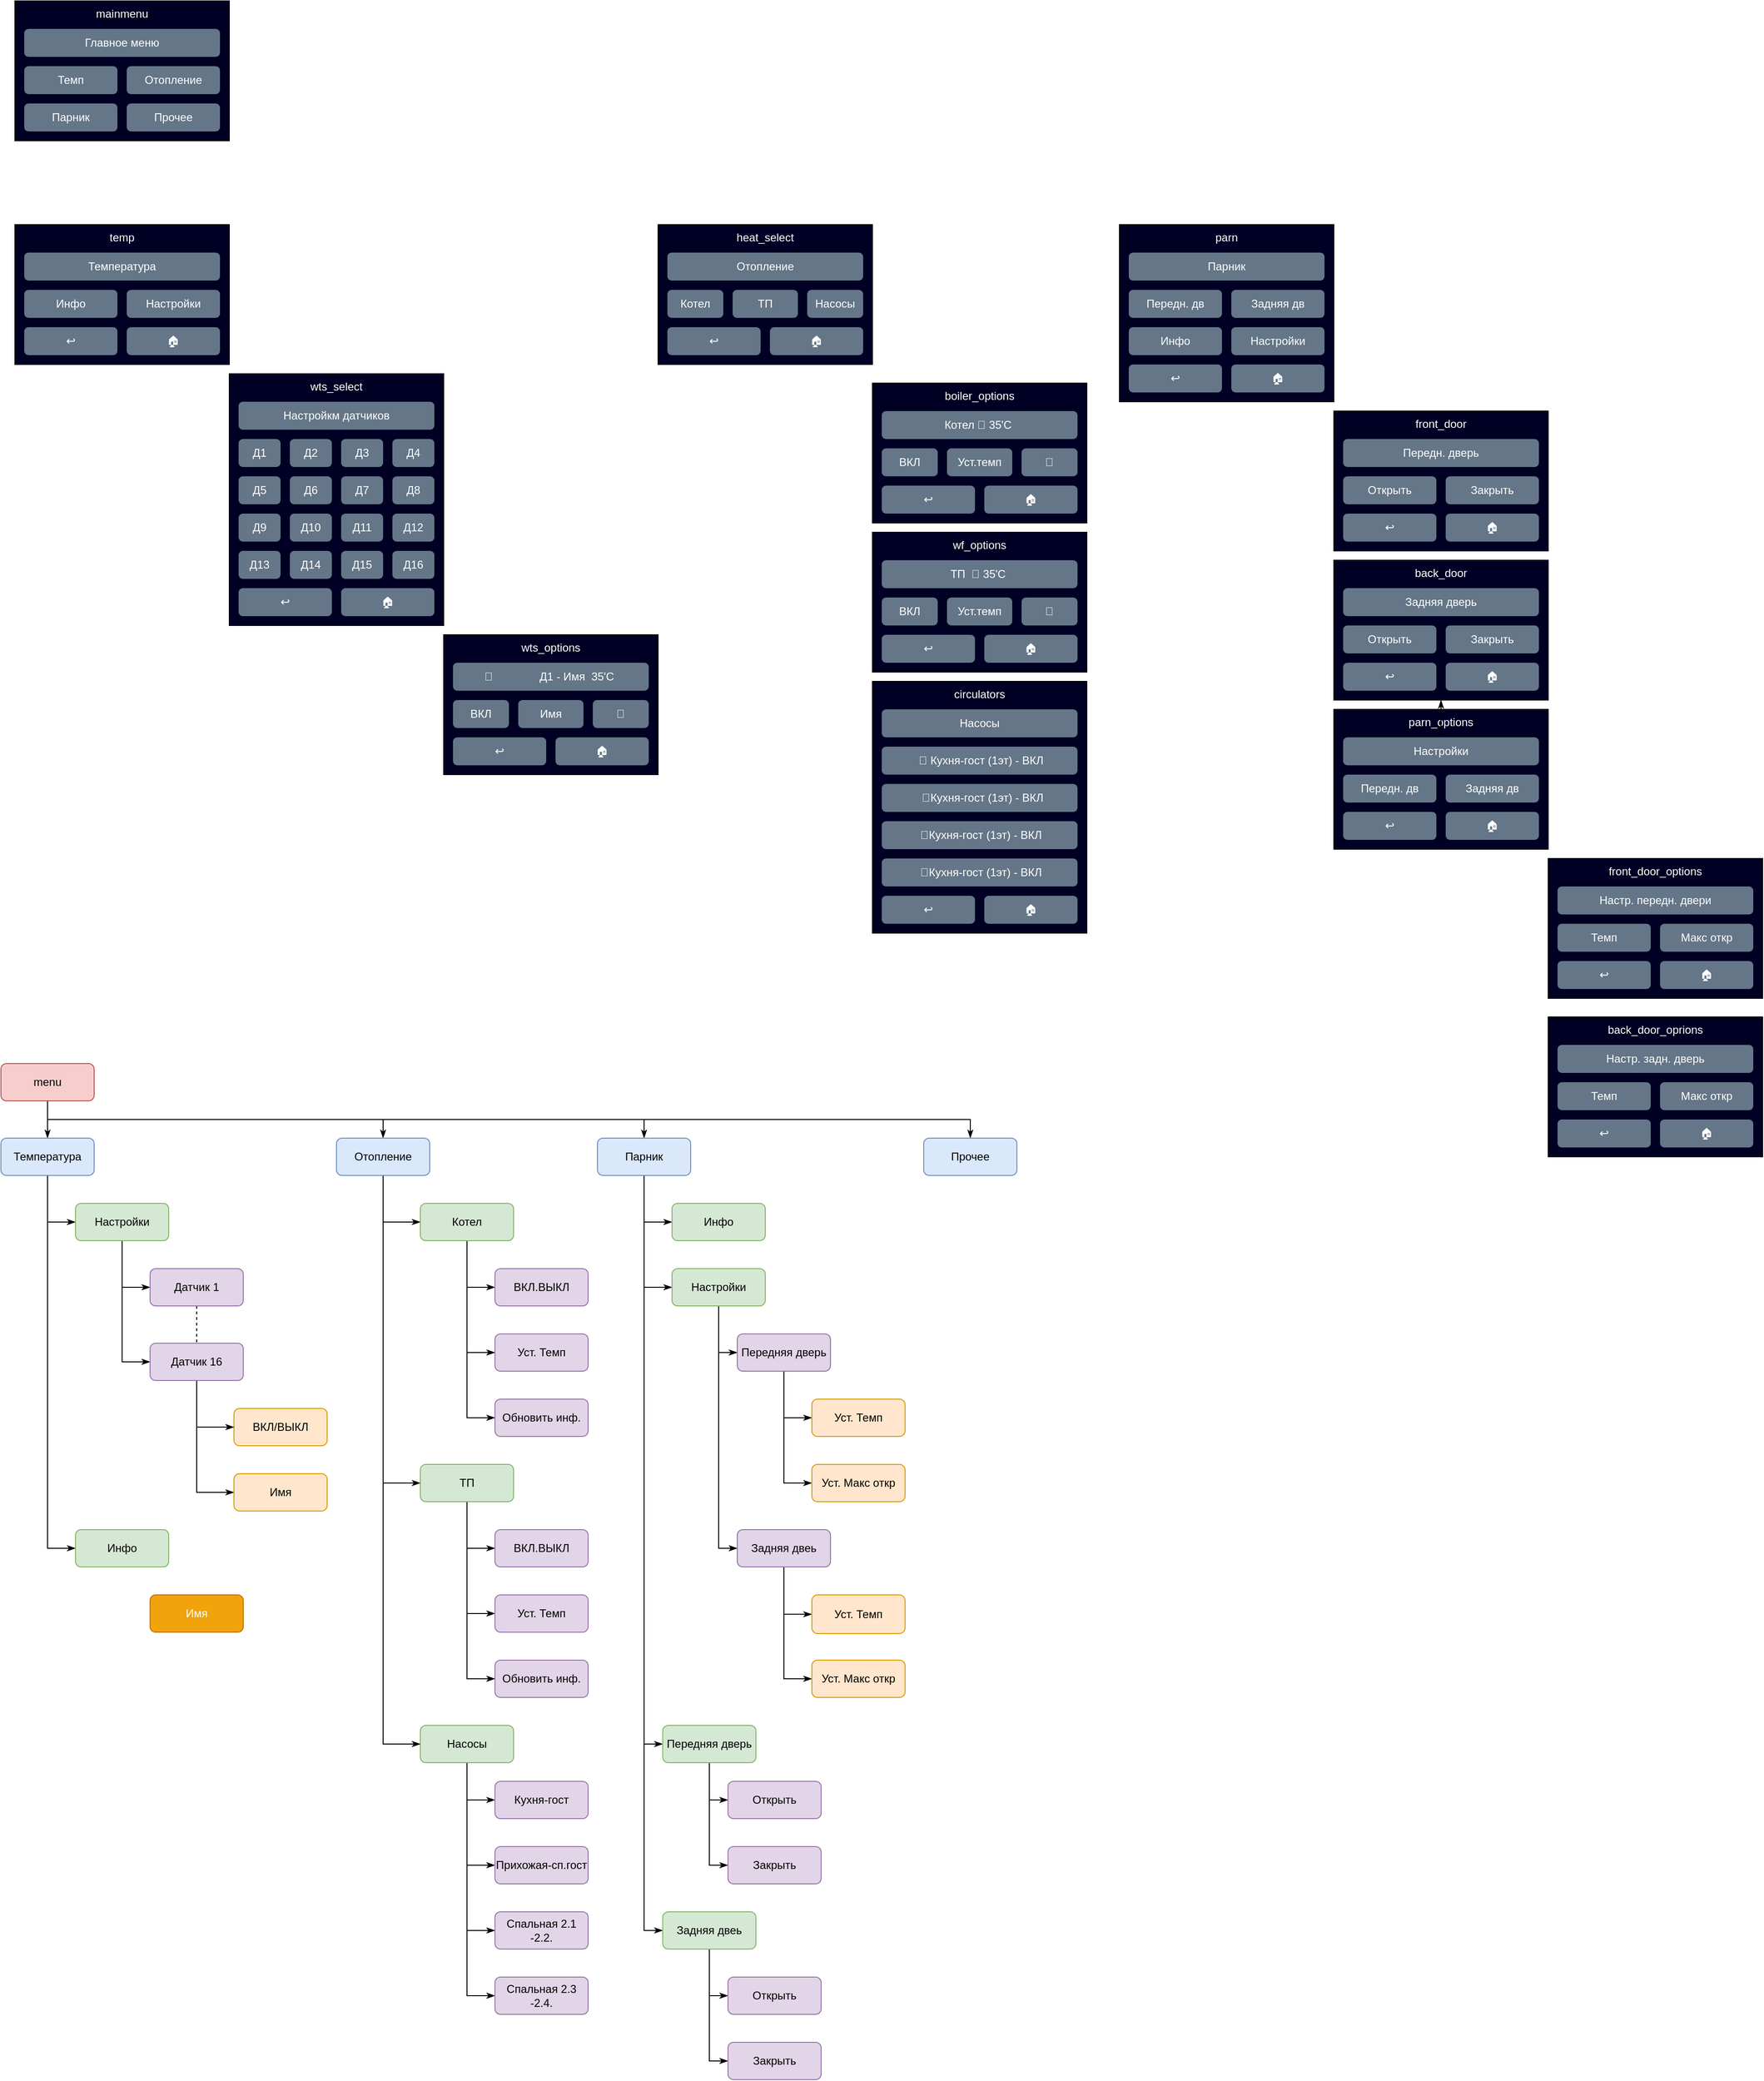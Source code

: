 <mxfile version="13.0.1" type="device"><diagram name="Page-1" id="97916047-d0de-89f5-080d-49f4d83e522f"><mxGraphModel dx="1480" dy="2102.5" grid="1" gridSize="10" guides="1" tooltips="1" connect="1" arrows="1" fold="1" page="1" pageScale="1.5" pageWidth="1169" pageHeight="827" background="#ffffff" math="0" shadow="0"><root><mxCell id="0"/><mxCell id="1" parent="0"/><mxCell id="YBUDgxAHhzLbTNkD627H-120" value="circulators" style="rounded=0;whiteSpace=wrap;html=1;shadow=0;comic=0;fillColor=#000024;fontColor=#FFFFFF;verticalAlign=top;" vertex="1" parent="1"><mxGeometry x="985" y="-390" width="230" height="270" as="geometry"/></mxCell><mxCell id="YBUDgxAHhzLbTNkD627H-204" style="edgeStyle=orthogonalEdgeStyle;rounded=0;orthogonalLoop=1;jettySize=auto;html=1;entryX=0.5;entryY=0;entryDx=0;entryDy=0;endArrow=classicThin;endFill=1;" edge="1" parent="1" source="YBUDgxAHhzLbTNkD627H-55" target="YBUDgxAHhzLbTNkD627H-56"><mxGeometry relative="1" as="geometry"/></mxCell><mxCell id="YBUDgxAHhzLbTNkD627H-205" style="edgeStyle=orthogonalEdgeStyle;rounded=0;orthogonalLoop=1;jettySize=auto;html=1;exitX=0.5;exitY=1;exitDx=0;exitDy=0;entryX=0.5;entryY=0;entryDx=0;entryDy=0;endArrow=classicThin;endFill=1;" edge="1" parent="1" source="YBUDgxAHhzLbTNkD627H-55" target="YBUDgxAHhzLbTNkD627H-57"><mxGeometry relative="1" as="geometry"/></mxCell><mxCell id="YBUDgxAHhzLbTNkD627H-206" style="edgeStyle=orthogonalEdgeStyle;rounded=0;orthogonalLoop=1;jettySize=auto;html=1;exitX=0.5;exitY=1;exitDx=0;exitDy=0;entryX=0.5;entryY=0;entryDx=0;entryDy=0;endArrow=classicThin;endFill=1;" edge="1" parent="1" source="YBUDgxAHhzLbTNkD627H-55" target="YBUDgxAHhzLbTNkD627H-58"><mxGeometry relative="1" as="geometry"/></mxCell><mxCell id="YBUDgxAHhzLbTNkD627H-207" style="edgeStyle=orthogonalEdgeStyle;rounded=0;orthogonalLoop=1;jettySize=auto;html=1;exitX=0.5;exitY=1;exitDx=0;exitDy=0;entryX=0.5;entryY=0;entryDx=0;entryDy=0;endArrow=classicThin;endFill=1;" edge="1" parent="1" source="YBUDgxAHhzLbTNkD627H-55" target="YBUDgxAHhzLbTNkD627H-65"><mxGeometry relative="1" as="geometry"/></mxCell><mxCell id="YBUDgxAHhzLbTNkD627H-55" value="menu" style="rounded=1;whiteSpace=wrap;html=1;fillColor=#f8cecc;strokeColor=#b85450;" vertex="1" parent="1"><mxGeometry x="50" y="20" width="100" height="40" as="geometry"/></mxCell><mxCell id="YBUDgxAHhzLbTNkD627H-208" style="edgeStyle=orthogonalEdgeStyle;rounded=0;orthogonalLoop=1;jettySize=auto;html=1;exitX=0.5;exitY=1;exitDx=0;exitDy=0;entryX=0;entryY=0.5;entryDx=0;entryDy=0;endArrow=classicThin;endFill=1;" edge="1" parent="1" source="YBUDgxAHhzLbTNkD627H-56" target="YBUDgxAHhzLbTNkD627H-60"><mxGeometry relative="1" as="geometry"/></mxCell><mxCell id="YBUDgxAHhzLbTNkD627H-209" style="edgeStyle=orthogonalEdgeStyle;rounded=0;orthogonalLoop=1;jettySize=auto;html=1;exitX=0.5;exitY=1;exitDx=0;exitDy=0;entryX=0;entryY=0.5;entryDx=0;entryDy=0;endArrow=classicThin;endFill=1;" edge="1" parent="1" source="YBUDgxAHhzLbTNkD627H-56" target="YBUDgxAHhzLbTNkD627H-97"><mxGeometry relative="1" as="geometry"/></mxCell><mxCell id="YBUDgxAHhzLbTNkD627H-56" value="Температура" style="rounded=1;whiteSpace=wrap;html=1;fillColor=#dae8fc;strokeColor=#6c8ebf;" vertex="1" parent="1"><mxGeometry x="50" y="100" width="100" height="40" as="geometry"/></mxCell><mxCell id="YBUDgxAHhzLbTNkD627H-214" style="edgeStyle=orthogonalEdgeStyle;rounded=0;orthogonalLoop=1;jettySize=auto;html=1;entryX=0;entryY=0.5;entryDx=0;entryDy=0;endArrow=classicThin;endFill=1;" edge="1" parent="1" source="YBUDgxAHhzLbTNkD627H-57" target="YBUDgxAHhzLbTNkD627H-66"><mxGeometry relative="1" as="geometry"/></mxCell><mxCell id="YBUDgxAHhzLbTNkD627H-215" style="edgeStyle=orthogonalEdgeStyle;rounded=0;orthogonalLoop=1;jettySize=auto;html=1;exitX=0.5;exitY=1;exitDx=0;exitDy=0;entryX=0;entryY=0.5;entryDx=0;entryDy=0;endArrow=classicThin;endFill=1;" edge="1" parent="1" source="YBUDgxAHhzLbTNkD627H-57" target="YBUDgxAHhzLbTNkD627H-67"><mxGeometry relative="1" as="geometry"/></mxCell><mxCell id="YBUDgxAHhzLbTNkD627H-216" style="edgeStyle=orthogonalEdgeStyle;rounded=0;orthogonalLoop=1;jettySize=auto;html=1;exitX=0.5;exitY=1;exitDx=0;exitDy=0;endArrow=classicThin;endFill=1;entryX=0;entryY=0.5;entryDx=0;entryDy=0;" edge="1" parent="1" source="YBUDgxAHhzLbTNkD627H-57" target="YBUDgxAHhzLbTNkD627H-68"><mxGeometry relative="1" as="geometry"><mxPoint x="450" y="760" as="targetPoint"/></mxGeometry></mxCell><mxCell id="YBUDgxAHhzLbTNkD627H-57" value="Отопление" style="rounded=1;whiteSpace=wrap;html=1;fillColor=#dae8fc;strokeColor=#6c8ebf;" vertex="1" parent="1"><mxGeometry x="410" y="100" width="100" height="40" as="geometry"/></mxCell><mxCell id="YBUDgxAHhzLbTNkD627H-228" style="edgeStyle=orthogonalEdgeStyle;rounded=0;orthogonalLoop=1;jettySize=auto;html=1;exitX=0.5;exitY=1;exitDx=0;exitDy=0;entryX=0;entryY=0.5;entryDx=0;entryDy=0;endArrow=classicThin;endFill=1;" edge="1" parent="1" source="YBUDgxAHhzLbTNkD627H-58" target="YBUDgxAHhzLbTNkD627H-72"><mxGeometry relative="1" as="geometry"/></mxCell><mxCell id="YBUDgxAHhzLbTNkD627H-229" style="edgeStyle=orthogonalEdgeStyle;rounded=0;orthogonalLoop=1;jettySize=auto;html=1;exitX=0.5;exitY=1;exitDx=0;exitDy=0;entryX=0;entryY=0.5;entryDx=0;entryDy=0;endArrow=classicThin;endFill=1;" edge="1" parent="1" source="YBUDgxAHhzLbTNkD627H-58" target="YBUDgxAHhzLbTNkD627H-71"><mxGeometry relative="1" as="geometry"/></mxCell><mxCell id="YBUDgxAHhzLbTNkD627H-230" style="edgeStyle=orthogonalEdgeStyle;rounded=0;orthogonalLoop=1;jettySize=auto;html=1;exitX=0.5;exitY=1;exitDx=0;exitDy=0;endArrow=classicThin;endFill=1;entryX=0;entryY=0.5;entryDx=0;entryDy=0;" edge="1" parent="1" source="YBUDgxAHhzLbTNkD627H-58" target="YBUDgxAHhzLbTNkD627H-74"><mxGeometry relative="1" as="geometry"><mxPoint x="740" y="1322.5" as="targetPoint"/></mxGeometry></mxCell><mxCell id="YBUDgxAHhzLbTNkD627H-231" style="edgeStyle=orthogonalEdgeStyle;rounded=0;orthogonalLoop=1;jettySize=auto;html=1;exitX=0.5;exitY=1;exitDx=0;exitDy=0;entryX=0;entryY=0.5;entryDx=0;entryDy=0;endArrow=classicThin;endFill=1;" edge="1" parent="1" source="YBUDgxAHhzLbTNkD627H-58" target="YBUDgxAHhzLbTNkD627H-73"><mxGeometry relative="1" as="geometry"/></mxCell><mxCell id="YBUDgxAHhzLbTNkD627H-58" value="Парник" style="rounded=1;whiteSpace=wrap;html=1;fillColor=#dae8fc;strokeColor=#6c8ebf;" vertex="1" parent="1"><mxGeometry x="690" y="100" width="100" height="40" as="geometry"/></mxCell><mxCell id="YBUDgxAHhzLbTNkD627H-210" style="edgeStyle=orthogonalEdgeStyle;rounded=0;orthogonalLoop=1;jettySize=auto;html=1;exitX=0.5;exitY=1;exitDx=0;exitDy=0;entryX=0;entryY=0.5;entryDx=0;entryDy=0;endArrow=classicThin;endFill=1;" edge="1" parent="1" source="YBUDgxAHhzLbTNkD627H-60" target="YBUDgxAHhzLbTNkD627H-79"><mxGeometry relative="1" as="geometry"/></mxCell><mxCell id="YBUDgxAHhzLbTNkD627H-211" style="edgeStyle=orthogonalEdgeStyle;rounded=0;orthogonalLoop=1;jettySize=auto;html=1;exitX=0.5;exitY=1;exitDx=0;exitDy=0;entryX=0;entryY=0.5;entryDx=0;entryDy=0;endArrow=classicThin;endFill=1;" edge="1" parent="1" source="YBUDgxAHhzLbTNkD627H-60" target="YBUDgxAHhzLbTNkD627H-80"><mxGeometry relative="1" as="geometry"/></mxCell><mxCell id="YBUDgxAHhzLbTNkD627H-60" value="Настройки" style="rounded=1;whiteSpace=wrap;html=1;fillColor=#d5e8d4;strokeColor=#82b366;" vertex="1" parent="1"><mxGeometry x="130" y="170" width="100" height="40" as="geometry"/></mxCell><mxCell id="YBUDgxAHhzLbTNkD627H-65" value="Прочее" style="rounded=1;whiteSpace=wrap;html=1;fillColor=#dae8fc;strokeColor=#6c8ebf;" vertex="1" parent="1"><mxGeometry x="1040" y="100" width="100" height="40" as="geometry"/></mxCell><mxCell id="YBUDgxAHhzLbTNkD627H-217" style="edgeStyle=orthogonalEdgeStyle;rounded=0;orthogonalLoop=1;jettySize=auto;html=1;exitX=0.5;exitY=1;exitDx=0;exitDy=0;entryX=0;entryY=0.5;entryDx=0;entryDy=0;endArrow=classicThin;endFill=1;" edge="1" parent="1" source="YBUDgxAHhzLbTNkD627H-66" target="YBUDgxAHhzLbTNkD627H-84"><mxGeometry relative="1" as="geometry"/></mxCell><mxCell id="YBUDgxAHhzLbTNkD627H-219" style="edgeStyle=orthogonalEdgeStyle;rounded=0;orthogonalLoop=1;jettySize=auto;html=1;exitX=0.5;exitY=1;exitDx=0;exitDy=0;entryX=0;entryY=0.5;entryDx=0;entryDy=0;endArrow=classicThin;endFill=1;" edge="1" parent="1" source="YBUDgxAHhzLbTNkD627H-66" target="YBUDgxAHhzLbTNkD627H-85"><mxGeometry relative="1" as="geometry"/></mxCell><mxCell id="YBUDgxAHhzLbTNkD627H-220" style="edgeStyle=orthogonalEdgeStyle;rounded=0;orthogonalLoop=1;jettySize=auto;html=1;exitX=0.5;exitY=1;exitDx=0;exitDy=0;entryX=0;entryY=0.5;entryDx=0;entryDy=0;endArrow=classicThin;endFill=1;" edge="1" parent="1" source="YBUDgxAHhzLbTNkD627H-66" target="YBUDgxAHhzLbTNkD627H-86"><mxGeometry relative="1" as="geometry"/></mxCell><mxCell id="YBUDgxAHhzLbTNkD627H-66" value="Котел" style="rounded=1;whiteSpace=wrap;html=1;fillColor=#d5e8d4;strokeColor=#82b366;" vertex="1" parent="1"><mxGeometry x="500" y="170" width="100" height="40" as="geometry"/></mxCell><mxCell id="YBUDgxAHhzLbTNkD627H-221" style="edgeStyle=orthogonalEdgeStyle;rounded=0;orthogonalLoop=1;jettySize=auto;html=1;exitX=0.5;exitY=1;exitDx=0;exitDy=0;entryX=0;entryY=0.5;entryDx=0;entryDy=0;endArrow=classicThin;endFill=1;" edge="1" parent="1" source="YBUDgxAHhzLbTNkD627H-67" target="YBUDgxAHhzLbTNkD627H-100"><mxGeometry relative="1" as="geometry"/></mxCell><mxCell id="YBUDgxAHhzLbTNkD627H-222" style="edgeStyle=orthogonalEdgeStyle;rounded=0;orthogonalLoop=1;jettySize=auto;html=1;exitX=0.5;exitY=1;exitDx=0;exitDy=0;entryX=0;entryY=0.5;entryDx=0;entryDy=0;endArrow=classicThin;endFill=1;" edge="1" parent="1" source="YBUDgxAHhzLbTNkD627H-67" target="YBUDgxAHhzLbTNkD627H-101"><mxGeometry relative="1" as="geometry"/></mxCell><mxCell id="YBUDgxAHhzLbTNkD627H-223" style="edgeStyle=orthogonalEdgeStyle;rounded=0;orthogonalLoop=1;jettySize=auto;html=1;exitX=0.5;exitY=1;exitDx=0;exitDy=0;entryX=0;entryY=0.5;entryDx=0;entryDy=0;endArrow=classicThin;endFill=1;" edge="1" parent="1" source="YBUDgxAHhzLbTNkD627H-67" target="YBUDgxAHhzLbTNkD627H-102"><mxGeometry relative="1" as="geometry"/></mxCell><mxCell id="YBUDgxAHhzLbTNkD627H-67" value="ТП" style="rounded=1;whiteSpace=wrap;html=1;fillColor=#d5e8d4;strokeColor=#82b366;" vertex="1" parent="1"><mxGeometry x="500" y="450" width="100" height="40" as="geometry"/></mxCell><mxCell id="YBUDgxAHhzLbTNkD627H-224" style="edgeStyle=orthogonalEdgeStyle;rounded=0;orthogonalLoop=1;jettySize=auto;html=1;entryX=0;entryY=0.5;entryDx=0;entryDy=0;endArrow=classicThin;endFill=1;" edge="1" parent="1" source="YBUDgxAHhzLbTNkD627H-68" target="YBUDgxAHhzLbTNkD627H-93"><mxGeometry relative="1" as="geometry"/></mxCell><mxCell id="YBUDgxAHhzLbTNkD627H-225" style="edgeStyle=orthogonalEdgeStyle;rounded=0;orthogonalLoop=1;jettySize=auto;html=1;exitX=0.5;exitY=1;exitDx=0;exitDy=0;entryX=0;entryY=0.5;entryDx=0;entryDy=0;endArrow=classicThin;endFill=1;" edge="1" parent="1" source="YBUDgxAHhzLbTNkD627H-68" target="YBUDgxAHhzLbTNkD627H-94"><mxGeometry relative="1" as="geometry"/></mxCell><mxCell id="YBUDgxAHhzLbTNkD627H-226" style="edgeStyle=orthogonalEdgeStyle;rounded=0;orthogonalLoop=1;jettySize=auto;html=1;exitX=0.5;exitY=1;exitDx=0;exitDy=0;entryX=0;entryY=0.5;entryDx=0;entryDy=0;endArrow=classicThin;endFill=1;" edge="1" parent="1" source="YBUDgxAHhzLbTNkD627H-68" target="YBUDgxAHhzLbTNkD627H-95"><mxGeometry relative="1" as="geometry"/></mxCell><mxCell id="YBUDgxAHhzLbTNkD627H-227" style="edgeStyle=orthogonalEdgeStyle;rounded=0;orthogonalLoop=1;jettySize=auto;html=1;exitX=0.5;exitY=1;exitDx=0;exitDy=0;entryX=0;entryY=0.5;entryDx=0;entryDy=0;endArrow=classicThin;endFill=1;" edge="1" parent="1" source="YBUDgxAHhzLbTNkD627H-68" target="YBUDgxAHhzLbTNkD627H-106"><mxGeometry relative="1" as="geometry"/></mxCell><mxCell id="YBUDgxAHhzLbTNkD627H-68" value="Насосы" style="rounded=1;whiteSpace=wrap;html=1;fillColor=#d5e8d4;strokeColor=#82b366;" vertex="1" parent="1"><mxGeometry x="500" y="730" width="100" height="40" as="geometry"/></mxCell><mxCell id="YBUDgxAHhzLbTNkD627H-69" value="ВКЛ/ВЫКЛ" style="rounded=1;whiteSpace=wrap;html=1;fillColor=#ffe6cc;strokeColor=#d79b00;" vertex="1" parent="1"><mxGeometry x="300" y="390" width="100" height="40" as="geometry"/></mxCell><mxCell id="YBUDgxAHhzLbTNkD627H-232" style="edgeStyle=orthogonalEdgeStyle;rounded=0;orthogonalLoop=1;jettySize=auto;html=1;exitX=0.5;exitY=1;exitDx=0;exitDy=0;entryX=0;entryY=0.5;entryDx=0;entryDy=0;endArrow=classicThin;endFill=1;" edge="1" parent="1" source="YBUDgxAHhzLbTNkD627H-71" target="YBUDgxAHhzLbTNkD627H-197"><mxGeometry relative="1" as="geometry"/></mxCell><mxCell id="YBUDgxAHhzLbTNkD627H-233" style="edgeStyle=orthogonalEdgeStyle;rounded=0;orthogonalLoop=1;jettySize=auto;html=1;exitX=0.5;exitY=1;exitDx=0;exitDy=0;entryX=0;entryY=0.5;entryDx=0;entryDy=0;endArrow=classicThin;endFill=1;" edge="1" parent="1" source="YBUDgxAHhzLbTNkD627H-71" target="YBUDgxAHhzLbTNkD627H-198"><mxGeometry relative="1" as="geometry"/></mxCell><mxCell id="YBUDgxAHhzLbTNkD627H-71" value="Настройки" style="rounded=1;whiteSpace=wrap;html=1;strokeColor=#82b366;fillColor=#d5e8d4;" vertex="1" parent="1"><mxGeometry x="770" y="240" width="100" height="40" as="geometry"/></mxCell><mxCell id="YBUDgxAHhzLbTNkD627H-72" value="Инфо" style="rounded=1;whiteSpace=wrap;html=1;strokeColor=#82b366;fillColor=#d5e8d4;" vertex="1" parent="1"><mxGeometry x="770" y="170" width="100" height="40" as="geometry"/></mxCell><mxCell id="YBUDgxAHhzLbTNkD627H-239" style="edgeStyle=orthogonalEdgeStyle;rounded=0;orthogonalLoop=1;jettySize=auto;html=1;exitX=0.5;exitY=1;exitDx=0;exitDy=0;entryX=0;entryY=0.5;entryDx=0;entryDy=0;endArrow=classicThin;endFill=1;" edge="1" parent="1" source="YBUDgxAHhzLbTNkD627H-73" target="YBUDgxAHhzLbTNkD627H-76"><mxGeometry relative="1" as="geometry"/></mxCell><mxCell id="YBUDgxAHhzLbTNkD627H-240" style="edgeStyle=orthogonalEdgeStyle;rounded=0;orthogonalLoop=1;jettySize=auto;html=1;exitX=0.5;exitY=1;exitDx=0;exitDy=0;entryX=0;entryY=0.5;entryDx=0;entryDy=0;endArrow=classicThin;endFill=1;" edge="1" parent="1" source="YBUDgxAHhzLbTNkD627H-73" target="YBUDgxAHhzLbTNkD627H-77"><mxGeometry relative="1" as="geometry"/></mxCell><mxCell id="YBUDgxAHhzLbTNkD627H-73" value="Передняя дверь" style="rounded=1;whiteSpace=wrap;html=1;fillColor=#d5e8d4;strokeColor=#82b366;" vertex="1" parent="1"><mxGeometry x="760" y="730" width="100" height="40" as="geometry"/></mxCell><mxCell id="YBUDgxAHhzLbTNkD627H-241" style="edgeStyle=orthogonalEdgeStyle;rounded=0;orthogonalLoop=1;jettySize=auto;html=1;exitX=0.5;exitY=1;exitDx=0;exitDy=0;entryX=0;entryY=0.5;entryDx=0;entryDy=0;endArrow=classicThin;endFill=1;" edge="1" parent="1" source="YBUDgxAHhzLbTNkD627H-74" target="YBUDgxAHhzLbTNkD627H-195"><mxGeometry relative="1" as="geometry"/></mxCell><mxCell id="YBUDgxAHhzLbTNkD627H-242" style="edgeStyle=orthogonalEdgeStyle;rounded=0;orthogonalLoop=1;jettySize=auto;html=1;exitX=0.5;exitY=1;exitDx=0;exitDy=0;entryX=0;entryY=0.5;entryDx=0;entryDy=0;endArrow=classicThin;endFill=1;" edge="1" parent="1" source="YBUDgxAHhzLbTNkD627H-74" target="YBUDgxAHhzLbTNkD627H-196"><mxGeometry relative="1" as="geometry"/></mxCell><mxCell id="YBUDgxAHhzLbTNkD627H-74" value="Задняя двеь" style="rounded=1;whiteSpace=wrap;html=1;fillColor=#d5e8d4;strokeColor=#82b366;" vertex="1" parent="1"><mxGeometry x="760" y="930" width="100" height="40" as="geometry"/></mxCell><mxCell id="YBUDgxAHhzLbTNkD627H-76" value="Открыть" style="rounded=1;whiteSpace=wrap;html=1;strokeColor=#9673a6;fillColor=#e1d5e7;" vertex="1" parent="1"><mxGeometry x="830" y="790" width="100" height="40" as="geometry"/></mxCell><mxCell id="YBUDgxAHhzLbTNkD627H-77" value="Закрыть" style="rounded=1;whiteSpace=wrap;html=1;strokeColor=#9673a6;fillColor=#e1d5e7;" vertex="1" parent="1"><mxGeometry x="830" y="860" width="100" height="40" as="geometry"/></mxCell><mxCell id="YBUDgxAHhzLbTNkD627H-83" style="edgeStyle=orthogonalEdgeStyle;rounded=0;orthogonalLoop=1;jettySize=auto;html=1;entryX=0.5;entryY=0;entryDx=0;entryDy=0;endArrow=none;endFill=0;dashed=1;" edge="1" parent="1" source="YBUDgxAHhzLbTNkD627H-79" target="YBUDgxAHhzLbTNkD627H-80"><mxGeometry relative="1" as="geometry"/></mxCell><mxCell id="YBUDgxAHhzLbTNkD627H-79" value="Датчик 1" style="rounded=1;whiteSpace=wrap;html=1;fillColor=#e1d5e7;strokeColor=#9673a6;" vertex="1" parent="1"><mxGeometry x="210" y="240" width="100" height="40" as="geometry"/></mxCell><mxCell id="YBUDgxAHhzLbTNkD627H-212" style="edgeStyle=orthogonalEdgeStyle;rounded=0;orthogonalLoop=1;jettySize=auto;html=1;exitX=0.5;exitY=1;exitDx=0;exitDy=0;entryX=0;entryY=0.5;entryDx=0;entryDy=0;endArrow=classicThin;endFill=1;" edge="1" parent="1" source="YBUDgxAHhzLbTNkD627H-80" target="YBUDgxAHhzLbTNkD627H-69"><mxGeometry relative="1" as="geometry"/></mxCell><mxCell id="YBUDgxAHhzLbTNkD627H-213" style="edgeStyle=orthogonalEdgeStyle;rounded=0;orthogonalLoop=1;jettySize=auto;html=1;exitX=0.5;exitY=1;exitDx=0;exitDy=0;entryX=0;entryY=0.5;entryDx=0;entryDy=0;endArrow=classicThin;endFill=1;" edge="1" parent="1" source="YBUDgxAHhzLbTNkD627H-80" target="YBUDgxAHhzLbTNkD627H-81"><mxGeometry relative="1" as="geometry"/></mxCell><mxCell id="YBUDgxAHhzLbTNkD627H-80" value="Датчик 16" style="rounded=1;whiteSpace=wrap;html=1;fillColor=#e1d5e7;strokeColor=#9673a6;" vertex="1" parent="1"><mxGeometry x="210" y="320" width="100" height="40" as="geometry"/></mxCell><mxCell id="YBUDgxAHhzLbTNkD627H-81" value="Имя" style="rounded=1;whiteSpace=wrap;html=1;fillColor=#ffe6cc;strokeColor=#d79b00;" vertex="1" parent="1"><mxGeometry x="300" y="460" width="100" height="40" as="geometry"/></mxCell><mxCell id="YBUDgxAHhzLbTNkD627H-84" value="ВКЛ.ВЫКЛ" style="rounded=1;whiteSpace=wrap;html=1;fillColor=#e1d5e7;strokeColor=#9673a6;" vertex="1" parent="1"><mxGeometry x="580" y="240" width="100" height="40" as="geometry"/></mxCell><mxCell id="YBUDgxAHhzLbTNkD627H-85" value="Уст. Темп" style="rounded=1;whiteSpace=wrap;html=1;fillColor=#e1d5e7;strokeColor=#9673a6;" vertex="1" parent="1"><mxGeometry x="580" y="310" width="100" height="40" as="geometry"/></mxCell><mxCell id="YBUDgxAHhzLbTNkD627H-86" value="Обновить инф." style="rounded=1;whiteSpace=wrap;html=1;fillColor=#e1d5e7;strokeColor=#9673a6;" vertex="1" parent="1"><mxGeometry x="580" y="380" width="100" height="40" as="geometry"/></mxCell><mxCell id="YBUDgxAHhzLbTNkD627H-93" value="Кухня-гост" style="rounded=1;whiteSpace=wrap;html=1;fillColor=#e1d5e7;strokeColor=#9673a6;" vertex="1" parent="1"><mxGeometry x="580" y="790" width="100" height="40" as="geometry"/></mxCell><mxCell id="YBUDgxAHhzLbTNkD627H-94" value="Прихожая-сп.гост" style="rounded=1;whiteSpace=wrap;html=1;fillColor=#e1d5e7;strokeColor=#9673a6;" vertex="1" parent="1"><mxGeometry x="580" y="860" width="100" height="40" as="geometry"/></mxCell><mxCell id="YBUDgxAHhzLbTNkD627H-95" value="Спальная 2.1 -2.2." style="rounded=1;whiteSpace=wrap;html=1;fillColor=#e1d5e7;strokeColor=#9673a6;" vertex="1" parent="1"><mxGeometry x="580" y="930" width="100" height="40" as="geometry"/></mxCell><mxCell id="YBUDgxAHhzLbTNkD627H-97" value="Инфо" style="rounded=1;whiteSpace=wrap;html=1;fillColor=#d5e8d4;strokeColor=#82b366;" vertex="1" parent="1"><mxGeometry x="130" y="520" width="100" height="40" as="geometry"/></mxCell><mxCell id="YBUDgxAHhzLbTNkD627H-100" value="ВКЛ.ВЫКЛ" style="rounded=1;whiteSpace=wrap;html=1;fillColor=#e1d5e7;strokeColor=#9673a6;" vertex="1" parent="1"><mxGeometry x="580" y="520" width="100" height="40" as="geometry"/></mxCell><mxCell id="YBUDgxAHhzLbTNkD627H-101" value="Уст. Темп" style="rounded=1;whiteSpace=wrap;html=1;fillColor=#e1d5e7;strokeColor=#9673a6;" vertex="1" parent="1"><mxGeometry x="580" y="590" width="100" height="40" as="geometry"/></mxCell><mxCell id="YBUDgxAHhzLbTNkD627H-102" value="Обновить инф." style="rounded=1;whiteSpace=wrap;html=1;fillColor=#e1d5e7;strokeColor=#9673a6;" vertex="1" parent="1"><mxGeometry x="580" y="660" width="100" height="40" as="geometry"/></mxCell><mxCell id="YBUDgxAHhzLbTNkD627H-106" value="Спальная 2.3 -2.4." style="rounded=1;whiteSpace=wrap;html=1;fillColor=#e1d5e7;strokeColor=#9673a6;" vertex="1" parent="1"><mxGeometry x="580" y="1000" width="100" height="40" as="geometry"/></mxCell><mxCell id="YBUDgxAHhzLbTNkD627H-108" value="&lt;span&gt;Насосы&lt;/span&gt;" style="rounded=1;whiteSpace=wrap;html=1;fillColor=#647687;strokeColor=none;fontColor=#ffffff;" vertex="1" parent="1"><mxGeometry x="995" y="-360" width="210" height="30" as="geometry"/></mxCell><mxCell id="YBUDgxAHhzLbTNkD627H-110" value="&amp;nbsp;🛑&amp;nbsp;&lt;span&gt;Кухня-гост (1эт) - ВКЛ&lt;/span&gt;" style="rounded=1;whiteSpace=wrap;html=1;fillColor=#647687;strokeColor=none;fontColor=#ffffff;" vertex="1" parent="1"><mxGeometry x="995" y="-320" width="210" height="30" as="geometry"/></mxCell><mxCell id="YBUDgxAHhzLbTNkD627H-112" value="&lt;span&gt;&amp;nbsp;&lt;/span&gt;&amp;nbsp;🛑&lt;span&gt;Кухня-гост (1эт)&lt;/span&gt;&amp;nbsp;- ВКЛ" style="rounded=1;whiteSpace=wrap;html=1;fillColor=#647687;strokeColor=none;fontColor=#ffffff;" vertex="1" parent="1"><mxGeometry x="995" y="-280" width="210" height="30" as="geometry"/></mxCell><mxCell id="YBUDgxAHhzLbTNkD627H-113" value="&amp;nbsp;🛑&lt;span&gt;Кухня-гост (1эт)&lt;/span&gt;&amp;nbsp;- ВКЛ" style="rounded=1;whiteSpace=wrap;html=1;fillColor=#647687;strokeColor=none;fontColor=#ffffff;" vertex="1" parent="1"><mxGeometry x="995" y="-240" width="210" height="30" as="geometry"/></mxCell><mxCell id="YBUDgxAHhzLbTNkD627H-114" value="&amp;nbsp;🛑&lt;span&gt;Кухня-гост (1эт)&lt;/span&gt;&amp;nbsp;- ВКЛ" style="rounded=1;whiteSpace=wrap;html=1;fillColor=#647687;strokeColor=none;fontColor=#ffffff;" vertex="1" parent="1"><mxGeometry x="995" y="-200" width="210" height="30" as="geometry"/></mxCell><mxCell id="YBUDgxAHhzLbTNkD627H-115" value="↩️" style="rounded=1;whiteSpace=wrap;html=1;fillColor=#647687;strokeColor=none;fontColor=#ffffff;" vertex="1" parent="1"><mxGeometry x="995" y="-160" width="100" height="30" as="geometry"/></mxCell><mxCell id="YBUDgxAHhzLbTNkD627H-116" value="🏠" style="rounded=1;whiteSpace=wrap;html=1;fillColor=#647687;strokeColor=none;fontColor=#ffffff;" vertex="1" parent="1"><mxGeometry x="1105" y="-160" width="100" height="30" as="geometry"/></mxCell><mxCell id="YBUDgxAHhzLbTNkD627H-121" value="wf_options" style="rounded=0;whiteSpace=wrap;html=1;shadow=0;comic=0;fillColor=#000024;fontColor=#FFFFFF;verticalAlign=top;" vertex="1" parent="1"><mxGeometry x="985" y="-550" width="230" height="150" as="geometry"/></mxCell><mxCell id="YBUDgxAHhzLbTNkD627H-122" value="ТП&amp;nbsp; 🛑 35'C&amp;nbsp;" style="rounded=1;whiteSpace=wrap;html=1;fillColor=#647687;strokeColor=none;fontColor=#ffffff;" vertex="1" parent="1"><mxGeometry x="995" y="-520" width="210" height="30" as="geometry"/></mxCell><mxCell id="YBUDgxAHhzLbTNkD627H-123" value="&lt;span&gt;ВКЛ&lt;/span&gt;" style="rounded=1;whiteSpace=wrap;html=1;fillColor=#647687;strokeColor=none;fontColor=#ffffff;" vertex="1" parent="1"><mxGeometry x="995" y="-480" width="60" height="30" as="geometry"/></mxCell><mxCell id="YBUDgxAHhzLbTNkD627H-124" value="Уст.темп" style="rounded=1;whiteSpace=wrap;html=1;fillColor=#647687;strokeColor=none;fontColor=#ffffff;" vertex="1" parent="1"><mxGeometry x="1065" y="-480" width="70" height="30" as="geometry"/></mxCell><mxCell id="YBUDgxAHhzLbTNkD627H-125" value="🔄" style="rounded=1;whiteSpace=wrap;html=1;fillColor=#647687;strokeColor=none;fontColor=#ffffff;" vertex="1" parent="1"><mxGeometry x="1145" y="-480" width="60" height="30" as="geometry"/></mxCell><mxCell id="YBUDgxAHhzLbTNkD627H-127" value="↩️" style="rounded=1;whiteSpace=wrap;html=1;fillColor=#647687;strokeColor=none;fontColor=#ffffff;" vertex="1" parent="1"><mxGeometry x="995" y="-440" width="100" height="30" as="geometry"/></mxCell><mxCell id="YBUDgxAHhzLbTNkD627H-128" value="🏠" style="rounded=1;whiteSpace=wrap;html=1;fillColor=#647687;strokeColor=none;fontColor=#ffffff;" vertex="1" parent="1"><mxGeometry x="1105" y="-440" width="100" height="30" as="geometry"/></mxCell><mxCell id="YBUDgxAHhzLbTNkD627H-129" value="boiler_options" style="rounded=0;whiteSpace=wrap;html=1;shadow=0;comic=0;fillColor=#000024;fontColor=#FFFFFF;verticalAlign=top;" vertex="1" parent="1"><mxGeometry x="985" y="-710" width="230" height="150" as="geometry"/></mxCell><mxCell id="YBUDgxAHhzLbTNkD627H-130" value="Котел 🛑 35'C&amp;nbsp;" style="rounded=1;whiteSpace=wrap;html=1;fillColor=#647687;strokeColor=none;fontColor=#ffffff;" vertex="1" parent="1"><mxGeometry x="995" y="-680" width="210" height="30" as="geometry"/></mxCell><mxCell id="YBUDgxAHhzLbTNkD627H-131" value="&lt;span&gt;ВКЛ&lt;/span&gt;" style="rounded=1;whiteSpace=wrap;html=1;fillColor=#647687;strokeColor=none;fontColor=#ffffff;" vertex="1" parent="1"><mxGeometry x="995" y="-640" width="60" height="30" as="geometry"/></mxCell><mxCell id="YBUDgxAHhzLbTNkD627H-132" value="Уст.темп" style="rounded=1;whiteSpace=wrap;html=1;fillColor=#647687;strokeColor=none;fontColor=#ffffff;" vertex="1" parent="1"><mxGeometry x="1065" y="-640" width="70" height="30" as="geometry"/></mxCell><mxCell id="YBUDgxAHhzLbTNkD627H-133" value="🔄" style="rounded=1;whiteSpace=wrap;html=1;fillColor=#647687;strokeColor=none;fontColor=#ffffff;" vertex="1" parent="1"><mxGeometry x="1145" y="-640" width="60" height="30" as="geometry"/></mxCell><mxCell id="YBUDgxAHhzLbTNkD627H-134" value="↩️" style="rounded=1;whiteSpace=wrap;html=1;fillColor=#647687;strokeColor=none;fontColor=#ffffff;" vertex="1" parent="1"><mxGeometry x="995" y="-600" width="100" height="30" as="geometry"/></mxCell><mxCell id="YBUDgxAHhzLbTNkD627H-135" value="🏠" style="rounded=1;whiteSpace=wrap;html=1;fillColor=#647687;strokeColor=none;fontColor=#ffffff;" vertex="1" parent="1"><mxGeometry x="1105" y="-600" width="100" height="30" as="geometry"/></mxCell><mxCell id="YBUDgxAHhzLbTNkD627H-136" value="heat_select" style="rounded=0;whiteSpace=wrap;html=1;shadow=0;comic=0;fillColor=#000024;fontColor=#FFFFFF;verticalAlign=top;" vertex="1" parent="1"><mxGeometry x="755" y="-880" width="230" height="150" as="geometry"/></mxCell><mxCell id="YBUDgxAHhzLbTNkD627H-137" value="Отопление" style="rounded=1;whiteSpace=wrap;html=1;fillColor=#647687;strokeColor=none;fontColor=#ffffff;" vertex="1" parent="1"><mxGeometry x="765" y="-850" width="210" height="30" as="geometry"/></mxCell><mxCell id="YBUDgxAHhzLbTNkD627H-138" value="&lt;span&gt;Котел&lt;/span&gt;" style="rounded=1;whiteSpace=wrap;html=1;fillColor=#647687;strokeColor=none;fontColor=#ffffff;" vertex="1" parent="1"><mxGeometry x="765" y="-810" width="60" height="30" as="geometry"/></mxCell><mxCell id="YBUDgxAHhzLbTNkD627H-139" value="ТП" style="rounded=1;whiteSpace=wrap;html=1;fillColor=#647687;strokeColor=none;fontColor=#ffffff;" vertex="1" parent="1"><mxGeometry x="835" y="-810" width="70" height="30" as="geometry"/></mxCell><mxCell id="YBUDgxAHhzLbTNkD627H-140" value="Насосы" style="rounded=1;whiteSpace=wrap;html=1;fillColor=#647687;strokeColor=none;fontColor=#ffffff;" vertex="1" parent="1"><mxGeometry x="915" y="-810" width="60" height="30" as="geometry"/></mxCell><mxCell id="YBUDgxAHhzLbTNkD627H-141" value="↩️" style="rounded=1;whiteSpace=wrap;html=1;fillColor=#647687;strokeColor=none;fontColor=#ffffff;" vertex="1" parent="1"><mxGeometry x="765" y="-770" width="100" height="30" as="geometry"/></mxCell><mxCell id="YBUDgxAHhzLbTNkD627H-142" value="🏠" style="rounded=1;whiteSpace=wrap;html=1;fillColor=#647687;strokeColor=none;fontColor=#ffffff;" vertex="1" parent="1"><mxGeometry x="875" y="-770" width="100" height="30" as="geometry"/></mxCell><mxCell id="YBUDgxAHhzLbTNkD627H-143" value="mainmenu&lt;br&gt;" style="rounded=0;whiteSpace=wrap;html=1;shadow=0;comic=0;fillColor=#000024;fontColor=#FFFFFF;verticalAlign=top;" vertex="1" parent="1"><mxGeometry x="65" y="-1120" width="230" height="150" as="geometry"/></mxCell><mxCell id="YBUDgxAHhzLbTNkD627H-144" value="Главное меню" style="rounded=1;whiteSpace=wrap;html=1;fillColor=#647687;strokeColor=none;fontColor=#ffffff;" vertex="1" parent="1"><mxGeometry x="75" y="-1090" width="210" height="30" as="geometry"/></mxCell><mxCell id="YBUDgxAHhzLbTNkD627H-145" value="&lt;span&gt;Темп&lt;/span&gt;" style="rounded=1;whiteSpace=wrap;html=1;fillColor=#647687;strokeColor=none;fontColor=#ffffff;" vertex="1" parent="1"><mxGeometry x="75" y="-1050" width="100" height="30" as="geometry"/></mxCell><mxCell id="YBUDgxAHhzLbTNkD627H-146" value="Отопление" style="rounded=1;whiteSpace=wrap;html=1;fillColor=#647687;strokeColor=none;fontColor=#ffffff;" vertex="1" parent="1"><mxGeometry x="185" y="-1050" width="100" height="30" as="geometry"/></mxCell><mxCell id="YBUDgxAHhzLbTNkD627H-147" value="Парник" style="rounded=1;whiteSpace=wrap;html=1;fillColor=#647687;strokeColor=none;fontColor=#ffffff;" vertex="1" parent="1"><mxGeometry x="75" y="-1010" width="100" height="30" as="geometry"/></mxCell><mxCell id="YBUDgxAHhzLbTNkD627H-148" value="Прочее" style="rounded=1;whiteSpace=wrap;html=1;fillColor=#647687;strokeColor=none;fontColor=#ffffff;" vertex="1" parent="1"><mxGeometry x="185" y="-1010" width="100" height="30" as="geometry"/></mxCell><mxCell id="YBUDgxAHhzLbTNkD627H-150" value="temp" style="rounded=0;whiteSpace=wrap;html=1;shadow=0;comic=0;fillColor=#000024;fontColor=#FFFFFF;verticalAlign=top;" vertex="1" parent="1"><mxGeometry x="65" y="-880" width="230" height="150" as="geometry"/></mxCell><mxCell id="YBUDgxAHhzLbTNkD627H-151" value="Температура" style="rounded=1;whiteSpace=wrap;html=1;fillColor=#647687;strokeColor=none;fontColor=#ffffff;" vertex="1" parent="1"><mxGeometry x="75" y="-850" width="210" height="30" as="geometry"/></mxCell><mxCell id="YBUDgxAHhzLbTNkD627H-155" value="↩️" style="rounded=1;whiteSpace=wrap;html=1;fillColor=#647687;strokeColor=none;fontColor=#ffffff;" vertex="1" parent="1"><mxGeometry x="75" y="-770" width="100" height="30" as="geometry"/></mxCell><mxCell id="YBUDgxAHhzLbTNkD627H-156" value="🏠" style="rounded=1;whiteSpace=wrap;html=1;fillColor=#647687;strokeColor=none;fontColor=#ffffff;" vertex="1" parent="1"><mxGeometry x="185" y="-770" width="100" height="30" as="geometry"/></mxCell><mxCell id="YBUDgxAHhzLbTNkD627H-157" value="Инфо" style="rounded=1;whiteSpace=wrap;html=1;fillColor=#647687;strokeColor=none;fontColor=#ffffff;" vertex="1" parent="1"><mxGeometry x="75" y="-810" width="100" height="30" as="geometry"/></mxCell><mxCell id="YBUDgxAHhzLbTNkD627H-158" value="Настройки" style="rounded=1;whiteSpace=wrap;html=1;fillColor=#647687;strokeColor=none;fontColor=#ffffff;" vertex="1" parent="1"><mxGeometry x="185" y="-810" width="100" height="30" as="geometry"/></mxCell><mxCell id="YBUDgxAHhzLbTNkD627H-165" value="wts_select" style="rounded=0;whiteSpace=wrap;html=1;shadow=0;comic=0;fillColor=#000024;fontColor=#FFFFFF;verticalAlign=top;" vertex="1" parent="1"><mxGeometry x="295" y="-720" width="230" height="270" as="geometry"/></mxCell><mxCell id="YBUDgxAHhzLbTNkD627H-166" value="&lt;span&gt;Настройкм датчиков&lt;/span&gt;" style="rounded=1;whiteSpace=wrap;html=1;fillColor=#647687;strokeColor=none;fontColor=#ffffff;" vertex="1" parent="1"><mxGeometry x="305" y="-690" width="210" height="30" as="geometry"/></mxCell><mxCell id="YBUDgxAHhzLbTNkD627H-167" value="&lt;span&gt;Д1&lt;/span&gt;" style="rounded=1;whiteSpace=wrap;html=1;fillColor=#647687;strokeColor=none;fontColor=#ffffff;" vertex="1" parent="1"><mxGeometry x="305" y="-650" width="45" height="30" as="geometry"/></mxCell><mxCell id="YBUDgxAHhzLbTNkD627H-171" value="↩️" style="rounded=1;whiteSpace=wrap;html=1;fillColor=#647687;strokeColor=none;fontColor=#ffffff;" vertex="1" parent="1"><mxGeometry x="305" y="-490" width="100" height="30" as="geometry"/></mxCell><mxCell id="YBUDgxAHhzLbTNkD627H-172" value="🏠" style="rounded=1;whiteSpace=wrap;html=1;fillColor=#647687;strokeColor=none;fontColor=#ffffff;" vertex="1" parent="1"><mxGeometry x="415" y="-490" width="100" height="30" as="geometry"/></mxCell><mxCell id="YBUDgxAHhzLbTNkD627H-173" value="&lt;span&gt;Д2&lt;/span&gt;" style="rounded=1;whiteSpace=wrap;html=1;fillColor=#647687;strokeColor=none;fontColor=#ffffff;" vertex="1" parent="1"><mxGeometry x="360" y="-650" width="45" height="30" as="geometry"/></mxCell><mxCell id="YBUDgxAHhzLbTNkD627H-174" value="&lt;span&gt;Д3&lt;/span&gt;" style="rounded=1;whiteSpace=wrap;html=1;fillColor=#647687;strokeColor=none;fontColor=#ffffff;" vertex="1" parent="1"><mxGeometry x="415" y="-650" width="45" height="30" as="geometry"/></mxCell><mxCell id="YBUDgxAHhzLbTNkD627H-175" value="&lt;span&gt;Д4&lt;/span&gt;" style="rounded=1;whiteSpace=wrap;html=1;fillColor=#647687;strokeColor=none;fontColor=#ffffff;" vertex="1" parent="1"><mxGeometry x="470" y="-650" width="45" height="30" as="geometry"/></mxCell><mxCell id="YBUDgxAHhzLbTNkD627H-176" value="&lt;span&gt;Д5&lt;/span&gt;" style="rounded=1;whiteSpace=wrap;html=1;fillColor=#647687;strokeColor=none;fontColor=#ffffff;" vertex="1" parent="1"><mxGeometry x="305" y="-610" width="45" height="30" as="geometry"/></mxCell><mxCell id="YBUDgxAHhzLbTNkD627H-177" value="&lt;span&gt;Д6&lt;/span&gt;" style="rounded=1;whiteSpace=wrap;html=1;fillColor=#647687;strokeColor=none;fontColor=#ffffff;" vertex="1" parent="1"><mxGeometry x="360" y="-610" width="45" height="30" as="geometry"/></mxCell><mxCell id="YBUDgxAHhzLbTNkD627H-178" value="&lt;span&gt;Д7&lt;/span&gt;" style="rounded=1;whiteSpace=wrap;html=1;fillColor=#647687;strokeColor=none;fontColor=#ffffff;" vertex="1" parent="1"><mxGeometry x="415" y="-610" width="45" height="30" as="geometry"/></mxCell><mxCell id="YBUDgxAHhzLbTNkD627H-179" value="&lt;span&gt;Д8&lt;/span&gt;" style="rounded=1;whiteSpace=wrap;html=1;fillColor=#647687;strokeColor=none;fontColor=#ffffff;" vertex="1" parent="1"><mxGeometry x="470" y="-610" width="45" height="30" as="geometry"/></mxCell><mxCell id="YBUDgxAHhzLbTNkD627H-180" value="&lt;span&gt;Д9&lt;/span&gt;" style="rounded=1;whiteSpace=wrap;html=1;fillColor=#647687;strokeColor=none;fontColor=#ffffff;" vertex="1" parent="1"><mxGeometry x="305" y="-570" width="45" height="30" as="geometry"/></mxCell><mxCell id="YBUDgxAHhzLbTNkD627H-181" value="&lt;span&gt;Д10&lt;/span&gt;" style="rounded=1;whiteSpace=wrap;html=1;fillColor=#647687;strokeColor=none;fontColor=#ffffff;" vertex="1" parent="1"><mxGeometry x="360" y="-570" width="45" height="30" as="geometry"/></mxCell><mxCell id="YBUDgxAHhzLbTNkD627H-182" value="&lt;span&gt;Д11&lt;/span&gt;" style="rounded=1;whiteSpace=wrap;html=1;fillColor=#647687;strokeColor=none;fontColor=#ffffff;" vertex="1" parent="1"><mxGeometry x="415" y="-570" width="45" height="30" as="geometry"/></mxCell><mxCell id="YBUDgxAHhzLbTNkD627H-183" value="&lt;span&gt;Д12&lt;/span&gt;" style="rounded=1;whiteSpace=wrap;html=1;fillColor=#647687;strokeColor=none;fontColor=#ffffff;" vertex="1" parent="1"><mxGeometry x="470" y="-570" width="45" height="30" as="geometry"/></mxCell><mxCell id="YBUDgxAHhzLbTNkD627H-184" value="&lt;span&gt;Д13&lt;/span&gt;" style="rounded=1;whiteSpace=wrap;html=1;fillColor=#647687;strokeColor=none;fontColor=#ffffff;" vertex="1" parent="1"><mxGeometry x="305" y="-530" width="45" height="30" as="geometry"/></mxCell><mxCell id="YBUDgxAHhzLbTNkD627H-185" value="&lt;span&gt;Д14&lt;/span&gt;" style="rounded=1;whiteSpace=wrap;html=1;fillColor=#647687;strokeColor=none;fontColor=#ffffff;" vertex="1" parent="1"><mxGeometry x="360" y="-530" width="45" height="30" as="geometry"/></mxCell><mxCell id="YBUDgxAHhzLbTNkD627H-186" value="&lt;span&gt;Д15&lt;/span&gt;" style="rounded=1;whiteSpace=wrap;html=1;fillColor=#647687;strokeColor=none;fontColor=#ffffff;" vertex="1" parent="1"><mxGeometry x="415" y="-530" width="45" height="30" as="geometry"/></mxCell><mxCell id="YBUDgxAHhzLbTNkD627H-187" value="&lt;span&gt;Д16&lt;/span&gt;" style="rounded=1;whiteSpace=wrap;html=1;fillColor=#647687;strokeColor=none;fontColor=#ffffff;" vertex="1" parent="1"><mxGeometry x="470" y="-530" width="45" height="30" as="geometry"/></mxCell><mxCell id="YBUDgxAHhzLbTNkD627H-188" value="wts_options" style="rounded=0;whiteSpace=wrap;html=1;shadow=0;comic=0;fillColor=#000024;fontColor=#FFFFFF;verticalAlign=top;" vertex="1" parent="1"><mxGeometry x="525" y="-440" width="230" height="150" as="geometry"/></mxCell><mxCell id="YBUDgxAHhzLbTNkD627H-189" value="🛑&amp;nbsp; &amp;nbsp; &amp;nbsp; &amp;nbsp; &amp;nbsp; &amp;nbsp; &amp;nbsp; &amp;nbsp;Д1 - Имя&amp;nbsp; 35'C&amp;nbsp;" style="rounded=1;whiteSpace=wrap;html=1;fillColor=#647687;strokeColor=none;fontColor=#ffffff;" vertex="1" parent="1"><mxGeometry x="535" y="-410" width="210" height="30" as="geometry"/></mxCell><mxCell id="YBUDgxAHhzLbTNkD627H-190" value="&lt;span&gt;ВКЛ&lt;/span&gt;" style="rounded=1;whiteSpace=wrap;html=1;fillColor=#647687;strokeColor=none;fontColor=#ffffff;" vertex="1" parent="1"><mxGeometry x="535" y="-370" width="60" height="30" as="geometry"/></mxCell><mxCell id="YBUDgxAHhzLbTNkD627H-191" value="Имя" style="rounded=1;whiteSpace=wrap;html=1;fillColor=#647687;strokeColor=none;fontColor=#ffffff;" vertex="1" parent="1"><mxGeometry x="605" y="-370" width="70" height="30" as="geometry"/></mxCell><mxCell id="YBUDgxAHhzLbTNkD627H-192" value="🔄" style="rounded=1;whiteSpace=wrap;html=1;fillColor=#647687;strokeColor=none;fontColor=#ffffff;" vertex="1" parent="1"><mxGeometry x="685" y="-370" width="60" height="30" as="geometry"/></mxCell><mxCell id="YBUDgxAHhzLbTNkD627H-193" value="↩️" style="rounded=1;whiteSpace=wrap;html=1;fillColor=#647687;strokeColor=none;fontColor=#ffffff;" vertex="1" parent="1"><mxGeometry x="535" y="-330" width="100" height="30" as="geometry"/></mxCell><mxCell id="YBUDgxAHhzLbTNkD627H-194" value="🏠" style="rounded=1;whiteSpace=wrap;html=1;fillColor=#647687;strokeColor=none;fontColor=#ffffff;" vertex="1" parent="1"><mxGeometry x="645" y="-330" width="100" height="30" as="geometry"/></mxCell><mxCell id="YBUDgxAHhzLbTNkD627H-195" value="Открыть" style="rounded=1;whiteSpace=wrap;html=1;strokeColor=#9673a6;fillColor=#e1d5e7;" vertex="1" parent="1"><mxGeometry x="830" y="1000" width="100" height="40" as="geometry"/></mxCell><mxCell id="YBUDgxAHhzLbTNkD627H-196" value="Закрыть" style="rounded=1;whiteSpace=wrap;html=1;strokeColor=#9673a6;fillColor=#e1d5e7;" vertex="1" parent="1"><mxGeometry x="830" y="1070" width="100" height="40" as="geometry"/></mxCell><mxCell id="YBUDgxAHhzLbTNkD627H-235" style="edgeStyle=orthogonalEdgeStyle;rounded=0;orthogonalLoop=1;jettySize=auto;html=1;exitX=0.5;exitY=1;exitDx=0;exitDy=0;entryX=0;entryY=0.5;entryDx=0;entryDy=0;endArrow=classicThin;endFill=1;" edge="1" parent="1" source="YBUDgxAHhzLbTNkD627H-197" target="YBUDgxAHhzLbTNkD627H-199"><mxGeometry relative="1" as="geometry"/></mxCell><mxCell id="YBUDgxAHhzLbTNkD627H-236" style="edgeStyle=orthogonalEdgeStyle;rounded=0;orthogonalLoop=1;jettySize=auto;html=1;exitX=0.5;exitY=1;exitDx=0;exitDy=0;entryX=0;entryY=0.5;entryDx=0;entryDy=0;endArrow=classicThin;endFill=1;" edge="1" parent="1" source="YBUDgxAHhzLbTNkD627H-197" target="YBUDgxAHhzLbTNkD627H-200"><mxGeometry relative="1" as="geometry"/></mxCell><mxCell id="YBUDgxAHhzLbTNkD627H-197" value="Передняя дверь" style="rounded=1;whiteSpace=wrap;html=1;fillColor=#e1d5e7;strokeColor=#9673a6;" vertex="1" parent="1"><mxGeometry x="840" y="310" width="100" height="40" as="geometry"/></mxCell><mxCell id="YBUDgxAHhzLbTNkD627H-237" style="edgeStyle=orthogonalEdgeStyle;rounded=0;orthogonalLoop=1;jettySize=auto;html=1;exitX=0.5;exitY=1;exitDx=0;exitDy=0;entryX=0;entryY=0.5;entryDx=0;entryDy=0;endArrow=classicThin;endFill=1;" edge="1" parent="1" source="YBUDgxAHhzLbTNkD627H-198" target="YBUDgxAHhzLbTNkD627H-201"><mxGeometry relative="1" as="geometry"/></mxCell><mxCell id="YBUDgxAHhzLbTNkD627H-238" style="edgeStyle=orthogonalEdgeStyle;rounded=0;orthogonalLoop=1;jettySize=auto;html=1;exitX=0.5;exitY=1;exitDx=0;exitDy=0;entryX=0;entryY=0.5;entryDx=0;entryDy=0;endArrow=classicThin;endFill=1;" edge="1" parent="1" source="YBUDgxAHhzLbTNkD627H-198" target="YBUDgxAHhzLbTNkD627H-202"><mxGeometry relative="1" as="geometry"/></mxCell><mxCell id="YBUDgxAHhzLbTNkD627H-198" value="Задняя двеь" style="rounded=1;whiteSpace=wrap;html=1;fillColor=#e1d5e7;strokeColor=#9673a6;" vertex="1" parent="1"><mxGeometry x="840" y="520" width="100" height="40" as="geometry"/></mxCell><mxCell id="YBUDgxAHhzLbTNkD627H-199" value="Уст. Темп" style="rounded=1;whiteSpace=wrap;html=1;fillColor=#ffe6cc;strokeColor=#d79b00;" vertex="1" parent="1"><mxGeometry x="920" y="380" width="100" height="40" as="geometry"/></mxCell><mxCell id="YBUDgxAHhzLbTNkD627H-200" value="Уст. Макс откр" style="rounded=1;whiteSpace=wrap;html=1;fillColor=#ffe6cc;strokeColor=#d79b00;" vertex="1" parent="1"><mxGeometry x="920" y="450" width="100" height="40" as="geometry"/></mxCell><mxCell id="YBUDgxAHhzLbTNkD627H-201" value="Уст. Темп" style="rounded=1;whiteSpace=wrap;html=1;fillColor=#ffe6cc;strokeColor=#d79b00;" vertex="1" parent="1"><mxGeometry x="920" y="590" width="100" height="41.5" as="geometry"/></mxCell><mxCell id="YBUDgxAHhzLbTNkD627H-202" value="Уст. Макс откр" style="rounded=1;whiteSpace=wrap;html=1;fillColor=#ffe6cc;strokeColor=#d79b00;" vertex="1" parent="1"><mxGeometry x="920" y="660" width="100" height="40" as="geometry"/></mxCell><mxCell id="YBUDgxAHhzLbTNkD627H-243" value="parn" style="rounded=0;whiteSpace=wrap;html=1;shadow=0;comic=0;fillColor=#000024;fontColor=#FFFFFF;verticalAlign=top;" vertex="1" parent="1"><mxGeometry x="1250" y="-880" width="230" height="190" as="geometry"/></mxCell><mxCell id="YBUDgxAHhzLbTNkD627H-244" value="Парник" style="rounded=1;whiteSpace=wrap;html=1;fillColor=#647687;strokeColor=none;fontColor=#ffffff;" vertex="1" parent="1"><mxGeometry x="1260" y="-850" width="210" height="30" as="geometry"/></mxCell><mxCell id="YBUDgxAHhzLbTNkD627H-245" value="&lt;span&gt;Инфо&lt;/span&gt;" style="rounded=1;whiteSpace=wrap;html=1;fillColor=#647687;strokeColor=none;fontColor=#ffffff;" vertex="1" parent="1"><mxGeometry x="1260" y="-770" width="100" height="30" as="geometry"/></mxCell><mxCell id="YBUDgxAHhzLbTNkD627H-246" value="Настройки" style="rounded=1;whiteSpace=wrap;html=1;fillColor=#647687;strokeColor=none;fontColor=#ffffff;" vertex="1" parent="1"><mxGeometry x="1370" y="-770" width="100" height="30" as="geometry"/></mxCell><mxCell id="YBUDgxAHhzLbTNkD627H-247" value="Задняя дв" style="rounded=1;whiteSpace=wrap;html=1;fillColor=#647687;strokeColor=none;fontColor=#ffffff;" vertex="1" parent="1"><mxGeometry x="1370" y="-810" width="100" height="30" as="geometry"/></mxCell><mxCell id="YBUDgxAHhzLbTNkD627H-248" value="↩️" style="rounded=1;whiteSpace=wrap;html=1;fillColor=#647687;strokeColor=none;fontColor=#ffffff;" vertex="1" parent="1"><mxGeometry x="1260" y="-730" width="100" height="30" as="geometry"/></mxCell><mxCell id="YBUDgxAHhzLbTNkD627H-249" value="🏠" style="rounded=1;whiteSpace=wrap;html=1;fillColor=#647687;strokeColor=none;fontColor=#ffffff;" vertex="1" parent="1"><mxGeometry x="1370" y="-730" width="100" height="30" as="geometry"/></mxCell><mxCell id="YBUDgxAHhzLbTNkD627H-250" value="Передн. дв" style="rounded=1;whiteSpace=wrap;html=1;fillColor=#647687;strokeColor=none;fontColor=#ffffff;" vertex="1" parent="1"><mxGeometry x="1260" y="-810" width="100" height="30" as="geometry"/></mxCell><mxCell id="YBUDgxAHhzLbTNkD627H-259" value="front_door_options" style="rounded=0;whiteSpace=wrap;html=1;shadow=0;comic=0;fillColor=#000024;fontColor=#FFFFFF;verticalAlign=top;" vertex="1" parent="1"><mxGeometry x="1710" y="-200" width="230" height="150" as="geometry"/></mxCell><mxCell id="YBUDgxAHhzLbTNkD627H-261" value="↩️" style="rounded=1;whiteSpace=wrap;html=1;fillColor=#647687;strokeColor=none;fontColor=#ffffff;" vertex="1" parent="1"><mxGeometry x="1720" y="-90" width="100" height="30" as="geometry"/></mxCell><mxCell id="YBUDgxAHhzLbTNkD627H-262" value="🏠" style="rounded=1;whiteSpace=wrap;html=1;fillColor=#647687;strokeColor=none;fontColor=#ffffff;" vertex="1" parent="1"><mxGeometry x="1830" y="-90" width="100" height="30" as="geometry"/></mxCell><mxCell id="YBUDgxAHhzLbTNkD627H-263" value="Темп" style="rounded=1;whiteSpace=wrap;html=1;fillColor=#647687;strokeColor=none;fontColor=#ffffff;" vertex="1" parent="1"><mxGeometry x="1720" y="-130" width="100" height="30" as="geometry"/></mxCell><mxCell id="YBUDgxAHhzLbTNkD627H-264" value="Макс откр" style="rounded=1;whiteSpace=wrap;html=1;fillColor=#647687;strokeColor=none;fontColor=#ffffff;" vertex="1" parent="1"><mxGeometry x="1830" y="-130" width="100" height="30" as="geometry"/></mxCell><mxCell id="YBUDgxAHhzLbTNkD627H-265" value="front_door" style="rounded=0;whiteSpace=wrap;html=1;shadow=0;comic=0;fillColor=#000024;fontColor=#FFFFFF;verticalAlign=top;" vertex="1" parent="1"><mxGeometry x="1480" y="-680" width="230" height="150" as="geometry"/></mxCell><mxCell id="YBUDgxAHhzLbTNkD627H-266" value="Передн. дверь" style="rounded=1;whiteSpace=wrap;html=1;fillColor=#647687;strokeColor=none;fontColor=#ffffff;" vertex="1" parent="1"><mxGeometry x="1490" y="-650" width="210" height="30" as="geometry"/></mxCell><mxCell id="YBUDgxAHhzLbTNkD627H-267" value="↩️" style="rounded=1;whiteSpace=wrap;html=1;fillColor=#647687;strokeColor=none;fontColor=#ffffff;" vertex="1" parent="1"><mxGeometry x="1490" y="-570" width="100" height="30" as="geometry"/></mxCell><mxCell id="YBUDgxAHhzLbTNkD627H-268" value="🏠" style="rounded=1;whiteSpace=wrap;html=1;fillColor=#647687;strokeColor=none;fontColor=#ffffff;" vertex="1" parent="1"><mxGeometry x="1600" y="-570" width="100" height="30" as="geometry"/></mxCell><mxCell id="YBUDgxAHhzLbTNkD627H-269" value="Открыть" style="rounded=1;whiteSpace=wrap;html=1;fillColor=#647687;strokeColor=none;fontColor=#ffffff;" vertex="1" parent="1"><mxGeometry x="1490" y="-610" width="100" height="30" as="geometry"/></mxCell><mxCell id="YBUDgxAHhzLbTNkD627H-270" value="Закрыть" style="rounded=1;whiteSpace=wrap;html=1;fillColor=#647687;strokeColor=none;fontColor=#ffffff;" vertex="1" parent="1"><mxGeometry x="1600" y="-610" width="100" height="30" as="geometry"/></mxCell><mxCell id="YBUDgxAHhzLbTNkD627H-272" value="back_door" style="rounded=0;whiteSpace=wrap;html=1;shadow=0;comic=0;fillColor=#000024;fontColor=#FFFFFF;verticalAlign=top;" vertex="1" parent="1"><mxGeometry x="1480" y="-520" width="230" height="150" as="geometry"/></mxCell><mxCell id="YBUDgxAHhzLbTNkD627H-273" value="Задняя дверь" style="rounded=1;whiteSpace=wrap;html=1;fillColor=#647687;strokeColor=none;fontColor=#ffffff;" vertex="1" parent="1"><mxGeometry x="1490" y="-490" width="210" height="30" as="geometry"/></mxCell><mxCell id="YBUDgxAHhzLbTNkD627H-274" value="↩️" style="rounded=1;whiteSpace=wrap;html=1;fillColor=#647687;strokeColor=none;fontColor=#ffffff;" vertex="1" parent="1"><mxGeometry x="1490" y="-410" width="100" height="30" as="geometry"/></mxCell><mxCell id="YBUDgxAHhzLbTNkD627H-275" value="🏠" style="rounded=1;whiteSpace=wrap;html=1;fillColor=#647687;strokeColor=none;fontColor=#ffffff;" vertex="1" parent="1"><mxGeometry x="1600" y="-410" width="100" height="30" as="geometry"/></mxCell><mxCell id="YBUDgxAHhzLbTNkD627H-276" value="Открыть" style="rounded=1;whiteSpace=wrap;html=1;fillColor=#647687;strokeColor=none;fontColor=#ffffff;" vertex="1" parent="1"><mxGeometry x="1490" y="-450" width="100" height="30" as="geometry"/></mxCell><mxCell id="YBUDgxAHhzLbTNkD627H-277" value="Закрыть" style="rounded=1;whiteSpace=wrap;html=1;fillColor=#647687;strokeColor=none;fontColor=#ffffff;" vertex="1" parent="1"><mxGeometry x="1600" y="-450" width="100" height="30" as="geometry"/></mxCell><mxCell id="YBUDgxAHhzLbTNkD627H-279" value="parn_options" style="rounded=0;whiteSpace=wrap;html=1;shadow=0;comic=0;fillColor=#000024;fontColor=#FFFFFF;verticalAlign=top;" vertex="1" parent="1"><mxGeometry x="1480" y="-360" width="230" height="150" as="geometry"/></mxCell><mxCell id="YBUDgxAHhzLbTNkD627H-297" value="" style="edgeStyle=orthogonalEdgeStyle;rounded=0;orthogonalLoop=1;jettySize=auto;html=1;endArrow=classicThin;endFill=1;fontColor=#FFFFFF;" edge="1" parent="1" source="YBUDgxAHhzLbTNkD627H-280" target="YBUDgxAHhzLbTNkD627H-272"><mxGeometry relative="1" as="geometry"/></mxCell><mxCell id="YBUDgxAHhzLbTNkD627H-280" value="Настройки" style="rounded=1;whiteSpace=wrap;html=1;fillColor=#647687;strokeColor=none;fontColor=#ffffff;" vertex="1" parent="1"><mxGeometry x="1490" y="-330" width="210" height="30" as="geometry"/></mxCell><mxCell id="YBUDgxAHhzLbTNkD627H-283" value="Задняя дв" style="rounded=1;whiteSpace=wrap;html=1;fillColor=#647687;strokeColor=none;fontColor=#ffffff;" vertex="1" parent="1"><mxGeometry x="1600" y="-290" width="100" height="30" as="geometry"/></mxCell><mxCell id="YBUDgxAHhzLbTNkD627H-284" value="↩️" style="rounded=1;whiteSpace=wrap;html=1;fillColor=#647687;strokeColor=none;fontColor=#ffffff;" vertex="1" parent="1"><mxGeometry x="1490" y="-250" width="100" height="30" as="geometry"/></mxCell><mxCell id="YBUDgxAHhzLbTNkD627H-285" value="🏠" style="rounded=1;whiteSpace=wrap;html=1;fillColor=#647687;strokeColor=none;fontColor=#ffffff;" vertex="1" parent="1"><mxGeometry x="1600" y="-250" width="100" height="30" as="geometry"/></mxCell><mxCell id="YBUDgxAHhzLbTNkD627H-286" value="Передн. дв" style="rounded=1;whiteSpace=wrap;html=1;fillColor=#647687;strokeColor=none;fontColor=#ffffff;" vertex="1" parent="1"><mxGeometry x="1490" y="-290" width="100" height="30" as="geometry"/></mxCell><mxCell id="YBUDgxAHhzLbTNkD627H-287" value="Настр. передн. двери" style="rounded=1;whiteSpace=wrap;html=1;fillColor=#647687;strokeColor=none;fontColor=#ffffff;" vertex="1" parent="1"><mxGeometry x="1720" y="-170" width="210" height="30" as="geometry"/></mxCell><mxCell id="YBUDgxAHhzLbTNkD627H-288" value="back_door_oprions" style="rounded=0;whiteSpace=wrap;html=1;shadow=0;comic=0;fillColor=#000024;fontColor=#FFFFFF;verticalAlign=top;" vertex="1" parent="1"><mxGeometry x="1710" y="-30" width="230" height="150" as="geometry"/></mxCell><mxCell id="YBUDgxAHhzLbTNkD627H-289" value="↩️" style="rounded=1;whiteSpace=wrap;html=1;fillColor=#647687;strokeColor=none;fontColor=#ffffff;" vertex="1" parent="1"><mxGeometry x="1720" y="80" width="100" height="30" as="geometry"/></mxCell><mxCell id="YBUDgxAHhzLbTNkD627H-290" value="🏠" style="rounded=1;whiteSpace=wrap;html=1;fillColor=#647687;strokeColor=none;fontColor=#ffffff;" vertex="1" parent="1"><mxGeometry x="1830" y="80" width="100" height="30" as="geometry"/></mxCell><mxCell id="YBUDgxAHhzLbTNkD627H-291" value="Темп" style="rounded=1;whiteSpace=wrap;html=1;fillColor=#647687;strokeColor=none;fontColor=#ffffff;" vertex="1" parent="1"><mxGeometry x="1720" y="40" width="100" height="30" as="geometry"/></mxCell><mxCell id="YBUDgxAHhzLbTNkD627H-292" value="Макс откр" style="rounded=1;whiteSpace=wrap;html=1;fillColor=#647687;strokeColor=none;fontColor=#ffffff;" vertex="1" parent="1"><mxGeometry x="1830" y="40" width="100" height="30" as="geometry"/></mxCell><mxCell id="YBUDgxAHhzLbTNkD627H-293" value="Настр. задн. дверь" style="rounded=1;whiteSpace=wrap;html=1;fillColor=#647687;strokeColor=none;fontColor=#ffffff;" vertex="1" parent="1"><mxGeometry x="1720" width="210" height="30" as="geometry"/></mxCell><mxCell id="YBUDgxAHhzLbTNkD627H-296" value="Имя" style="rounded=1;whiteSpace=wrap;html=1;fillColor=#f0a30a;strokeColor=#BD7000;fontColor=#ffffff;" vertex="1" parent="1"><mxGeometry x="210" y="590" width="100" height="40" as="geometry"/></mxCell></root></mxGraphModel></diagram></mxfile>